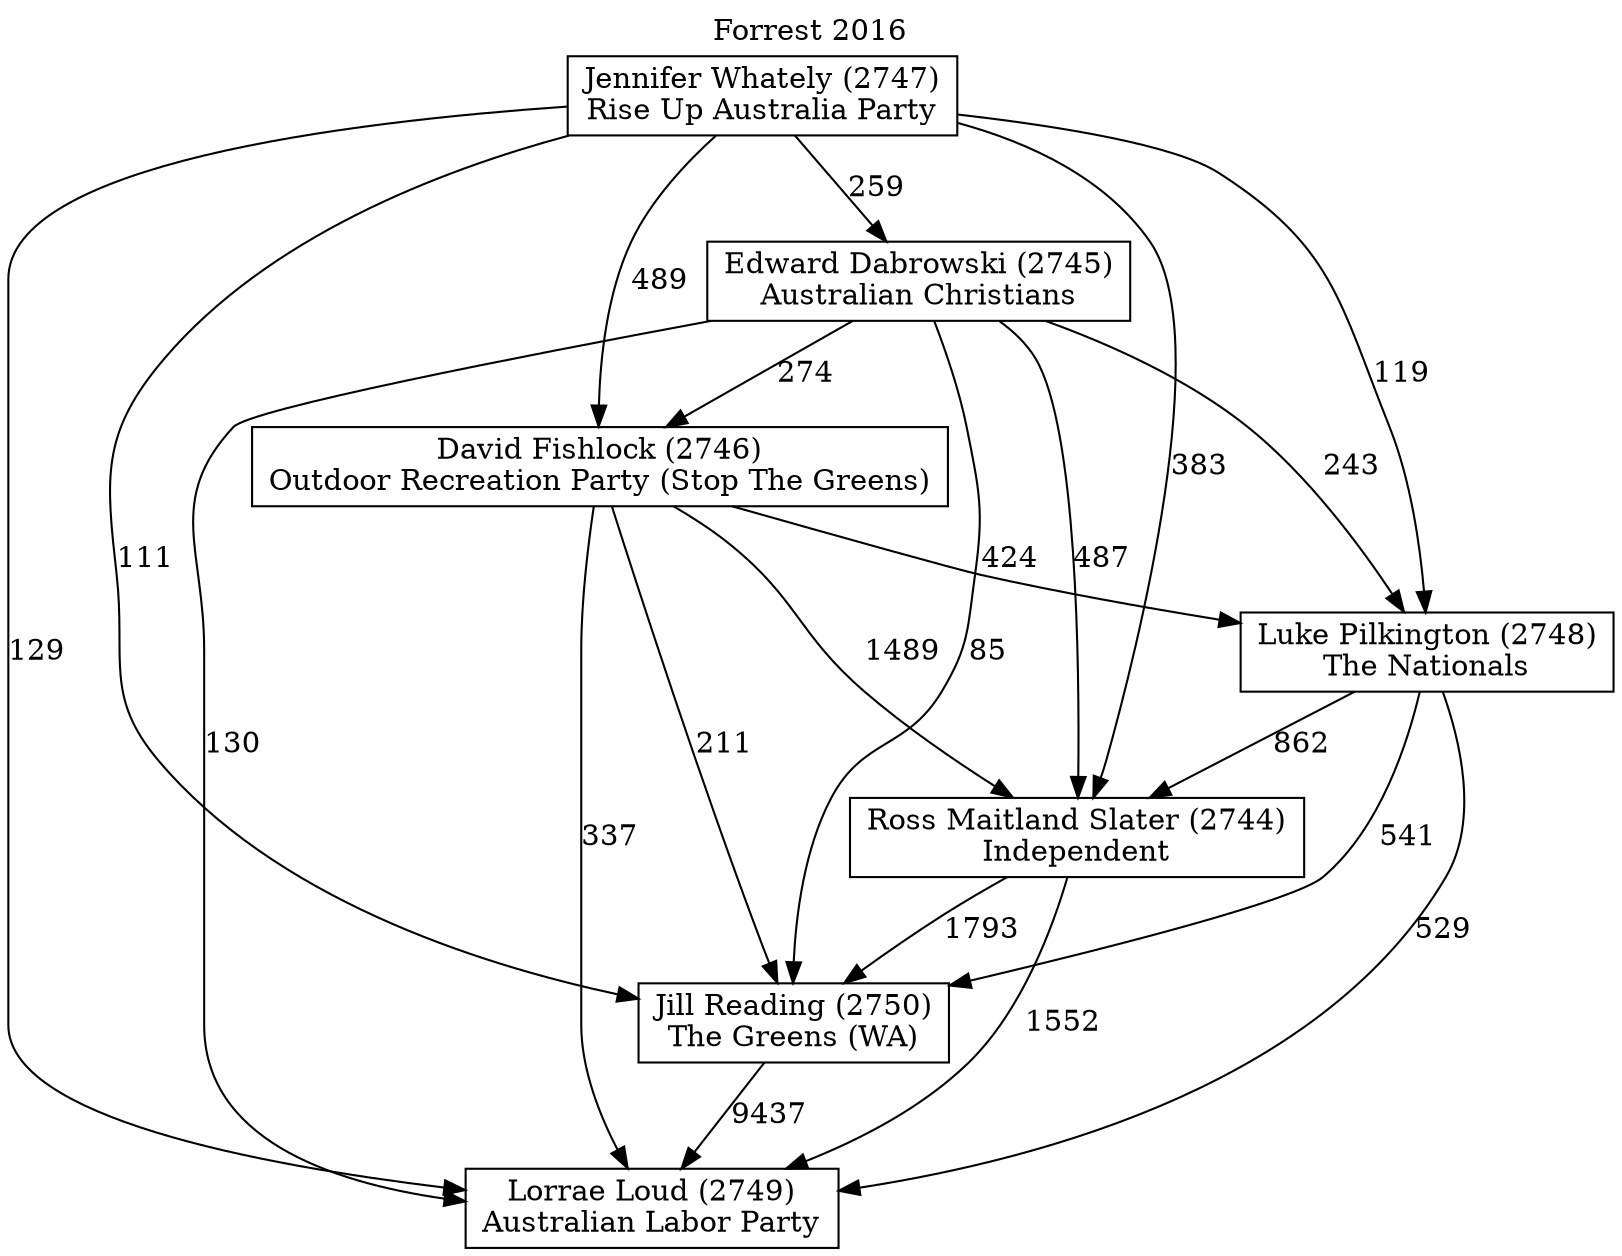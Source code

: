 // House preference flow
digraph "Lorrae Loud (2749)_Forrest_2016" {
	graph [label="Forrest 2016" labelloc=t mclimit=10]
	node [shape=box]
	"Lorrae Loud (2749)" [label="Lorrae Loud (2749)
Australian Labor Party"]
	"Jill Reading (2750)" [label="Jill Reading (2750)
The Greens (WA)"]
	"Ross Maitland Slater (2744)" [label="Ross Maitland Slater (2744)
Independent"]
	"Luke Pilkington (2748)" [label="Luke Pilkington (2748)
The Nationals"]
	"David Fishlock (2746)" [label="David Fishlock (2746)
Outdoor Recreation Party (Stop The Greens)"]
	"Edward Dabrowski (2745)" [label="Edward Dabrowski (2745)
Australian Christians"]
	"Jennifer Whately (2747)" [label="Jennifer Whately (2747)
Rise Up Australia Party"]
	"Jill Reading (2750)" -> "Lorrae Loud (2749)" [label=9437]
	"Ross Maitland Slater (2744)" -> "Jill Reading (2750)" [label=1793]
	"Luke Pilkington (2748)" -> "Ross Maitland Slater (2744)" [label=862]
	"David Fishlock (2746)" -> "Luke Pilkington (2748)" [label=424]
	"Edward Dabrowski (2745)" -> "David Fishlock (2746)" [label=274]
	"Jennifer Whately (2747)" -> "Edward Dabrowski (2745)" [label=259]
	"Ross Maitland Slater (2744)" -> "Lorrae Loud (2749)" [label=1552]
	"Luke Pilkington (2748)" -> "Lorrae Loud (2749)" [label=529]
	"David Fishlock (2746)" -> "Lorrae Loud (2749)" [label=337]
	"Edward Dabrowski (2745)" -> "Lorrae Loud (2749)" [label=130]
	"Jennifer Whately (2747)" -> "Lorrae Loud (2749)" [label=129]
	"Jennifer Whately (2747)" -> "David Fishlock (2746)" [label=489]
	"Edward Dabrowski (2745)" -> "Luke Pilkington (2748)" [label=243]
	"Jennifer Whately (2747)" -> "Luke Pilkington (2748)" [label=119]
	"David Fishlock (2746)" -> "Ross Maitland Slater (2744)" [label=1489]
	"Edward Dabrowski (2745)" -> "Ross Maitland Slater (2744)" [label=487]
	"Jennifer Whately (2747)" -> "Ross Maitland Slater (2744)" [label=383]
	"Luke Pilkington (2748)" -> "Jill Reading (2750)" [label=541]
	"David Fishlock (2746)" -> "Jill Reading (2750)" [label=211]
	"Edward Dabrowski (2745)" -> "Jill Reading (2750)" [label=85]
	"Jennifer Whately (2747)" -> "Jill Reading (2750)" [label=111]
}
